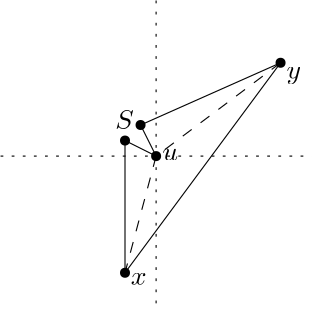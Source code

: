 <?xml version="1.0"?>
<!DOCTYPE ipe SYSTEM "ipe.dtd">
<ipe version="70206" creator="Ipe 7.2.7">
<info created="D:20170913165143" modified="D:20171004163654"/>
<ipestyle name="basic">
<symbol name="arrow/arc(spx)">
<path stroke="sym-stroke" fill="sym-stroke" pen="sym-pen">
0 0 m
-1 0.333 l
-1 -0.333 l
h
</path>
</symbol>
<symbol name="arrow/farc(spx)">
<path stroke="sym-stroke" fill="white" pen="sym-pen">
0 0 m
-1 0.333 l
-1 -0.333 l
h
</path>
</symbol>
<symbol name="arrow/ptarc(spx)">
<path stroke="sym-stroke" fill="sym-stroke" pen="sym-pen">
0 0 m
-1 0.333 l
-0.8 0 l
-1 -0.333 l
h
</path>
</symbol>
<symbol name="arrow/fptarc(spx)">
<path stroke="sym-stroke" fill="white" pen="sym-pen">
0 0 m
-1 0.333 l
-0.8 0 l
-1 -0.333 l
h
</path>
</symbol>
<symbol name="mark/circle(sx)" transformations="translations">
<path fill="sym-stroke">
0.6 0 0 0.6 0 0 e
0.4 0 0 0.4 0 0 e
</path>
</symbol>
<symbol name="mark/disk(sx)" transformations="translations">
<path fill="sym-stroke">
0.6 0 0 0.6 0 0 e
</path>
</symbol>
<symbol name="mark/fdisk(sfx)" transformations="translations">
<group>
<path fill="sym-fill">
0.5 0 0 0.5 0 0 e
</path>
<path fill="sym-stroke" fillrule="eofill">
0.6 0 0 0.6 0 0 e
0.4 0 0 0.4 0 0 e
</path>
</group>
</symbol>
<symbol name="mark/box(sx)" transformations="translations">
<path fill="sym-stroke" fillrule="eofill">
-0.6 -0.6 m
0.6 -0.6 l
0.6 0.6 l
-0.6 0.6 l
h
-0.4 -0.4 m
0.4 -0.4 l
0.4 0.4 l
-0.4 0.4 l
h
</path>
</symbol>
<symbol name="mark/square(sx)" transformations="translations">
<path fill="sym-stroke">
-0.6 -0.6 m
0.6 -0.6 l
0.6 0.6 l
-0.6 0.6 l
h
</path>
</symbol>
<symbol name="mark/fsquare(sfx)" transformations="translations">
<group>
<path fill="sym-fill">
-0.5 -0.5 m
0.5 -0.5 l
0.5 0.5 l
-0.5 0.5 l
h
</path>
<path fill="sym-stroke" fillrule="eofill">
-0.6 -0.6 m
0.6 -0.6 l
0.6 0.6 l
-0.6 0.6 l
h
-0.4 -0.4 m
0.4 -0.4 l
0.4 0.4 l
-0.4 0.4 l
h
</path>
</group>
</symbol>
<symbol name="mark/cross(sx)" transformations="translations">
<group>
<path fill="sym-stroke">
-0.43 -0.57 m
0.57 0.43 l
0.43 0.57 l
-0.57 -0.43 l
h
</path>
<path fill="sym-stroke">
-0.43 0.57 m
0.57 -0.43 l
0.43 -0.57 l
-0.57 0.43 l
h
</path>
</group>
</symbol>
<symbol name="arrow/fnormal(spx)">
<path stroke="sym-stroke" fill="white" pen="sym-pen">
0 0 m
-1 0.333 l
-1 -0.333 l
h
</path>
</symbol>
<symbol name="arrow/pointed(spx)">
<path stroke="sym-stroke" fill="sym-stroke" pen="sym-pen">
0 0 m
-1 0.333 l
-0.8 0 l
-1 -0.333 l
h
</path>
</symbol>
<symbol name="arrow/fpointed(spx)">
<path stroke="sym-stroke" fill="white" pen="sym-pen">
0 0 m
-1 0.333 l
-0.8 0 l
-1 -0.333 l
h
</path>
</symbol>
<symbol name="arrow/linear(spx)">
<path stroke="sym-stroke" pen="sym-pen">
-1 0.333 m
0 0 l
-1 -0.333 l
</path>
</symbol>
<symbol name="arrow/fdouble(spx)">
<path stroke="sym-stroke" fill="white" pen="sym-pen">
0 0 m
-1 0.333 l
-1 -0.333 l
h
-1 0 m
-2 0.333 l
-2 -0.333 l
h
</path>
</symbol>
<symbol name="arrow/double(spx)">
<path stroke="sym-stroke" fill="sym-stroke" pen="sym-pen">
0 0 m
-1 0.333 l
-1 -0.333 l
h
-1 0 m
-2 0.333 l
-2 -0.333 l
h
</path>
</symbol>
<pen name="heavier" value="0.8"/>
<pen name="fat" value="1.2"/>
<pen name="ultrafat" value="2"/>
<symbolsize name="large" value="5"/>
<symbolsize name="small" value="2"/>
<symbolsize name="tiny" value="1.1"/>
<arrowsize name="large" value="10"/>
<arrowsize name="small" value="5"/>
<arrowsize name="tiny" value="3"/>
<color name="red" value="1 0 0"/>
<color name="green" value="0 1 0"/>
<color name="blue" value="0 0 1"/>
<color name="yellow" value="1 1 0"/>
<color name="orange" value="1 0.647 0"/>
<color name="gold" value="1 0.843 0"/>
<color name="purple" value="0.627 0.125 0.941"/>
<color name="gray" value="0.745"/>
<color name="brown" value="0.647 0.165 0.165"/>
<color name="navy" value="0 0 0.502"/>
<color name="pink" value="1 0.753 0.796"/>
<color name="seagreen" value="0.18 0.545 0.341"/>
<color name="turquoise" value="0.251 0.878 0.816"/>
<color name="violet" value="0.933 0.51 0.933"/>
<color name="darkblue" value="0 0 0.545"/>
<color name="darkcyan" value="0 0.545 0.545"/>
<color name="darkgray" value="0.663"/>
<color name="darkgreen" value="0 0.392 0"/>
<color name="darkmagenta" value="0.545 0 0.545"/>
<color name="darkorange" value="1 0.549 0"/>
<color name="darkred" value="0.545 0 0"/>
<color name="lightblue" value="0.678 0.847 0.902"/>
<color name="lightcyan" value="0.878 1 1"/>
<color name="lightgray" value="0.827"/>
<color name="lightgreen" value="0.565 0.933 0.565"/>
<color name="lightyellow" value="1 1 0.878"/>
<dashstyle name="dashed" value="[4] 0"/>
<dashstyle name="dotted" value="[1 3] 0"/>
<dashstyle name="dash dotted" value="[4 2 1 2] 0"/>
<dashstyle name="dash dot dotted" value="[4 2 1 2 1 2] 0"/>
<textsize name="large" value="\large"/>
<textsize name="small" value="\small"/>
<textsize name="tiny" value="\tiny"/>
<textsize name="Large" value="\Large"/>
<textsize name="LARGE" value="\LARGE"/>
<textsize name="huge" value="\huge"/>
<textsize name="Huge" value="\Huge"/>
<textsize name="footnote" value="\footnotesize"/>
<textstyle name="center" begin="\begin{center}" end="\end{center}"/>
<textstyle name="itemize" begin="\begin{itemize}" end="\end{itemize}"/>
<textstyle name="item" begin="\begin{itemize}\item{}" end="\end{itemize}"/>
<gridsize name="4 pts" value="4"/>
<gridsize name="8 pts (~3 mm)" value="8"/>
<gridsize name="16 pts (~6 mm)" value="16"/>
<gridsize name="32 pts (~12 mm)" value="32"/>
<gridsize name="10 pts (~3.5 mm)" value="10"/>
<gridsize name="20 pts (~7 mm)" value="20"/>
<gridsize name="14 pts (~5 mm)" value="14"/>
<gridsize name="28 pts (~10 mm)" value="28"/>
<gridsize name="56 pts (~20 mm)" value="56"/>
<anglesize name="90 deg" value="90"/>
<anglesize name="60 deg" value="60"/>
<anglesize name="45 deg" value="45"/>
<anglesize name="30 deg" value="30"/>
<anglesize name="22.5 deg" value="22.5"/>
<opacity name="10%" value="0.1"/>
<opacity name="30%" value="0.3"/>
<opacity name="50%" value="0.5"/>
<opacity name="75%" value="0.75"/>
<tiling name="falling" angle="-60" step="4" width="1"/>
<tiling name="rising" angle="30" step="4" width="1"/>
</ipestyle>
<page>
<layer name="axes"/>
<layer name="alpha"/>
<layer name="gamma"/>
<layer name="beta"/>
<layer name="delta"/>
<layer name="epsilon"/>
<layer name="zeta"/>
<layer name="eta"/>
<layer name="theta"/>
<layer name="iota"/>
<view layers="axes alpha" active="alpha"/>
<view layers="axes gamma beta" active="gamma"/>
<view layers="axes beta delta" active="delta"/>
<view layers="axes epsilon zeta iota" active="epsilon"/>
<view layers="axes epsilon eta iota" active="eta"/>
<view layers="axes epsilon theta" active="theta"/>
<view layers="axes alpha gamma beta delta epsilon zeta eta theta iota" active="theta"/>
<path layer="axes" matrix="0.7 0 0 0.7 76.8 206.4" stroke="black" dash="dotted">
256 768 m
256 608 l
</path>
<use matrix="0.7 0 0 0.7 76.8 206.4" name="mark/disk(sx)" pos="256 688" size="normal" stroke="black"/>
<path matrix="0.7 0 0 0.7 76.8 206.4" stroke="black" dash="dotted">
176 688 m
336 688 l
</path>
<use layer="alpha" matrix="0.7 0 0 0.7 76.8 206.4" name="mark/disk(sx)" pos="320 736" size="normal" stroke="black"/>
<use matrix="0.7 0 0 0.7 43.2 198" name="mark/disk(sx)" pos="288 640" size="normal" stroke="black"/>
<text matrix="0.7 0 0 0.7 34.1 209.2" transformations="translations" pos="304 624" stroke="black" type="label" width="5.694" height="4.289" depth="0" valign="top" style="math">x</text>
<text matrix="0.7 0 0 0.7 67.7 205" transformations="translations" pos="336 736" stroke="black" type="label" width="5.242" height="4.297" depth="1.93" valign="top" style="math">y</text>
<path matrix="0.7 0 0 0.7 76.8 206.4" stroke="black" dash="dashed">
256 688 m
240 628 l
</path>
<path matrix="0.7 0 0 0.7 76.8 206.4" stroke="black">
240 628 m
320 736 l
</path>
<path matrix="0.7 0 0 0.7 76.8 206.4" stroke="black" dash="dashed">
320 736 m
256 688 l
</path>
<text layer="axes" matrix="0.7 0 0 0.7 84.5 199.4" transformations="translations" pos="248.153 695.765" stroke="black" type="label" width="5.703" height="4.289" depth="0" valign="bottom" style="math">u</text>
<use layer="alpha" matrix="0.7 0 0 0.7 76.8 206.4" name="mark/disk(sx)" pos="248 704" size="normal" stroke="black"/>
<use matrix="0.7 0 0 0.7 76.8 206.4" name="mark/disk(sx)" pos="240 696" size="normal" stroke="black"/>
<path matrix="0.7 0 0 0.7 76.8 206.4" stroke="black">
256 688 m
240 696 l
240 628 l
</path>
<path matrix="0.7 0 0 0.7 76.8 206.4" stroke="black">
256 688 m
248 704 l
320 736 l
</path>
<text matrix="0.7 0 0 0.7 73.3 205" transformations="translations" pos="240 704" stroke="black" type="label" width="6.683" height="6.808" depth="0" valign="baseline" style="math">S</text>
<use layer="beta" matrix="0.7 0 0 0.7 76.8 206.4" name="mark/disk(sx)" pos="284 752" size="normal" stroke="black"/>
<use matrix="0.7 0 0 0.7 76.8 206.4" name="mark/disk(sx)" pos="316 708" size="normal" stroke="black"/>
<path layer="gamma" matrix="0.7 0 0 0.7 76.8 206.4" stroke="black">
256 688 m
284 752 l
</path>
<path layer="beta" matrix="0.7 0 0 0.7 76.8 206.4" stroke="black" dash="dashed">
284 752 m
316 708 l
</path>
<path layer="gamma" matrix="0.7 0 0 0.7 76.8 206.4" stroke="black" dash="dashed">
256 688 m
316 708 l
</path>
<text layer="beta" matrix="0.7 0 0 0.7 76.8 203.6" transformations="translations" pos="284 760" stroke="black" type="label" width="5.694" height="4.289" depth="0" halign="center" valign="baseline" style="math">x</text>
<text matrix="0.7 0 0 0.7 71.9 212" transformations="translations" pos="328 700" stroke="black" type="label" width="5.242" height="4.297" depth="1.93" valign="center" style="math">y</text>
<path layer="gamma" matrix="0.7 0 0 0.7 76.8 206.4" stroke="black" dash="dashed">
256 688 m
264 680 l
316 708 l
</path>
<use matrix="0.7 0 0 0.7 76.8 206.4" name="mark/disk(sx)" pos="264 680" size="normal" stroke="black"/>
<use matrix="0.7 0 0 0.7 88 223.2" name="mark/disk(sx)" pos="248 696" size="normal" stroke="black"/>
<path matrix="0.7 0 0 0.7 76.8 206.4" stroke="black" dash="dashed">
256 688 m
264 720 l
284 752 l
</path>
<text matrix="0.7 0 0 0.7 78.2 201.5" transformations="translations" pos="260 728" stroke="black" type="label" width="11.125" height="6.812" depth="1.49" halign="right" valign="baseline" style="math">S_x</text>
<text matrix="0.7 0 0 0.7 76.8 212.7" transformations="translations" pos="264 668" stroke="black" type="label" width="10.898" height="6.808" depth="2.85" halign="center" valign="top" style="math">S_y</text>
<use layer="delta" matrix="0.7 0 0 0.7 76.8 206.4" name="mark/disk(sx)" pos="240 680" size="normal" stroke="black"/>
<use matrix="0.7 0 0 0.7 76.8 206.4" name="mark/disk(sx)" pos="248 672" size="normal" stroke="black"/>
<path matrix="0.7 0 0 0.7 76.8 206.4" stroke="black">
256 688 m
240 680 l
284 752 l
</path>
<path matrix="0.7 0 0 0.7 76.8 206.4" stroke="black">
256 688 m
248 672 l
316 708 l
</path>
<text matrix="0.7 0 0 0.7 79.6 209.2" transformations="translations" pos="240 672" stroke="black" type="label" width="6.683" height="6.808" depth="0" halign="right" valign="top" style="math">S</text>
<use layer="epsilon" matrix="0.7 0 0 0.7 76.8 206.4" name="mark/disk(sx)" pos="296 732" size="normal" stroke="black"/>
<use matrix="0.7 0 0 0.7 76.8 206.4" name="mark/disk(sx)" pos="312 648" size="normal" stroke="black"/>
<path layer="iota" matrix="0.7 0 0 0.7 76.8 206.4" stroke="black">
256 688 m
296 732 l
</path>
<path layer="epsilon" matrix="0.7 0 0 0.7 76.8 206.4" stroke="black" dash="dashed">
296 732 m
312 648 l
</path>
<text matrix="0.7 0 0 0.7 76.1 205" transformations="translations" pos="300 736" stroke="black" type="label" width="5.694" height="4.289" depth="0" valign="baseline" style="math">x</text>
<text matrix="0.7 0 0 0.7 73.3 210.6" transformations="translations" pos="320 640" stroke="black" type="label" width="5.242" height="4.297" depth="1.93" valign="top" style="math">y</text>
<use layer="iota" matrix="0.7 0 0 0.7 76.8 206.4" name="mark/disk(sx)" pos="272 716" size="normal" stroke="black"/>
<path matrix="0.7 0 0 0.7 76.8 206.4" stroke="black" dash="dashed">
256 688 m
272 716 l
296 732 l
</path>
<text matrix="0.7 0 0 0.7 78.9 202.9" transformations="translations" pos="268 724" stroke="black" type="label" width="11.125" height="6.812" depth="1.49" halign="right" valign="baseline" style="math">S_x</text>
<path layer="zeta" matrix="0.7 0 0 0.7 76.8 206.4" stroke="black" dash="dashed">
256 688 m
240 692 l
312 648 l
</path>
<use matrix="0.7 0 0 0.7 76.8 206.4" name="mark/disk(sx)" pos="240 692" size="normal" stroke="black"/>
<text matrix="0.7 0 0 0.7 78.2 204.3" transformations="translations" pos="236 700" stroke="black" type="label" width="10.898" height="6.808" depth="2.85" halign="right" valign="baseline" style="math">S_y</text>
<path layer="eta" matrix="0.7 0 0 0.7 76.8 206.4" stroke="black">
256 688 m
312 648 l
</path>
<use matrix="0.7 0 0 0.7 76.8 206.4" name="mark/disk(sx)" pos="272 664" size="normal" stroke="black"/>
<path matrix="0.7 0 0 0.7 76.8 206.4" stroke="black" dash="dashed">
256 688 m
272 664 l
312 648 l
</path>
<text matrix="0.7 0 0 0.7 76.8 206.4" transformations="translations" pos="268 652" stroke="black" type="label" width="10.898" height="6.808" depth="2.85" valign="baseline" style="math">S_y</text>
<path layer="theta" matrix="0.7 0 0 0.7 76.8 206.4" stroke="black">
256 688 m
244 696 l
296 732 l
</path>
<path matrix="0.7 0 0 0.7 76.8 206.4" stroke="black">
256 688 m
240 692 l
312 648 l
</path>
<use matrix="0.7 0 0 0.7 76.8 206.4" name="mark/disk(sx)" pos="240 692" size="normal" stroke="black"/>
<use matrix="0.7 0 0 0.7 76.8 206.4" name="mark/disk(sx)" pos="244 696" size="normal" stroke="black"/>
<text matrix="0.7 0 0 0.7 77.5 200.8" transformations="translations" pos="240 704" stroke="black" type="label" width="6.683" height="6.808" depth="0" halign="right" valign="baseline" style="math">S</text>
</page>
</ipe>
